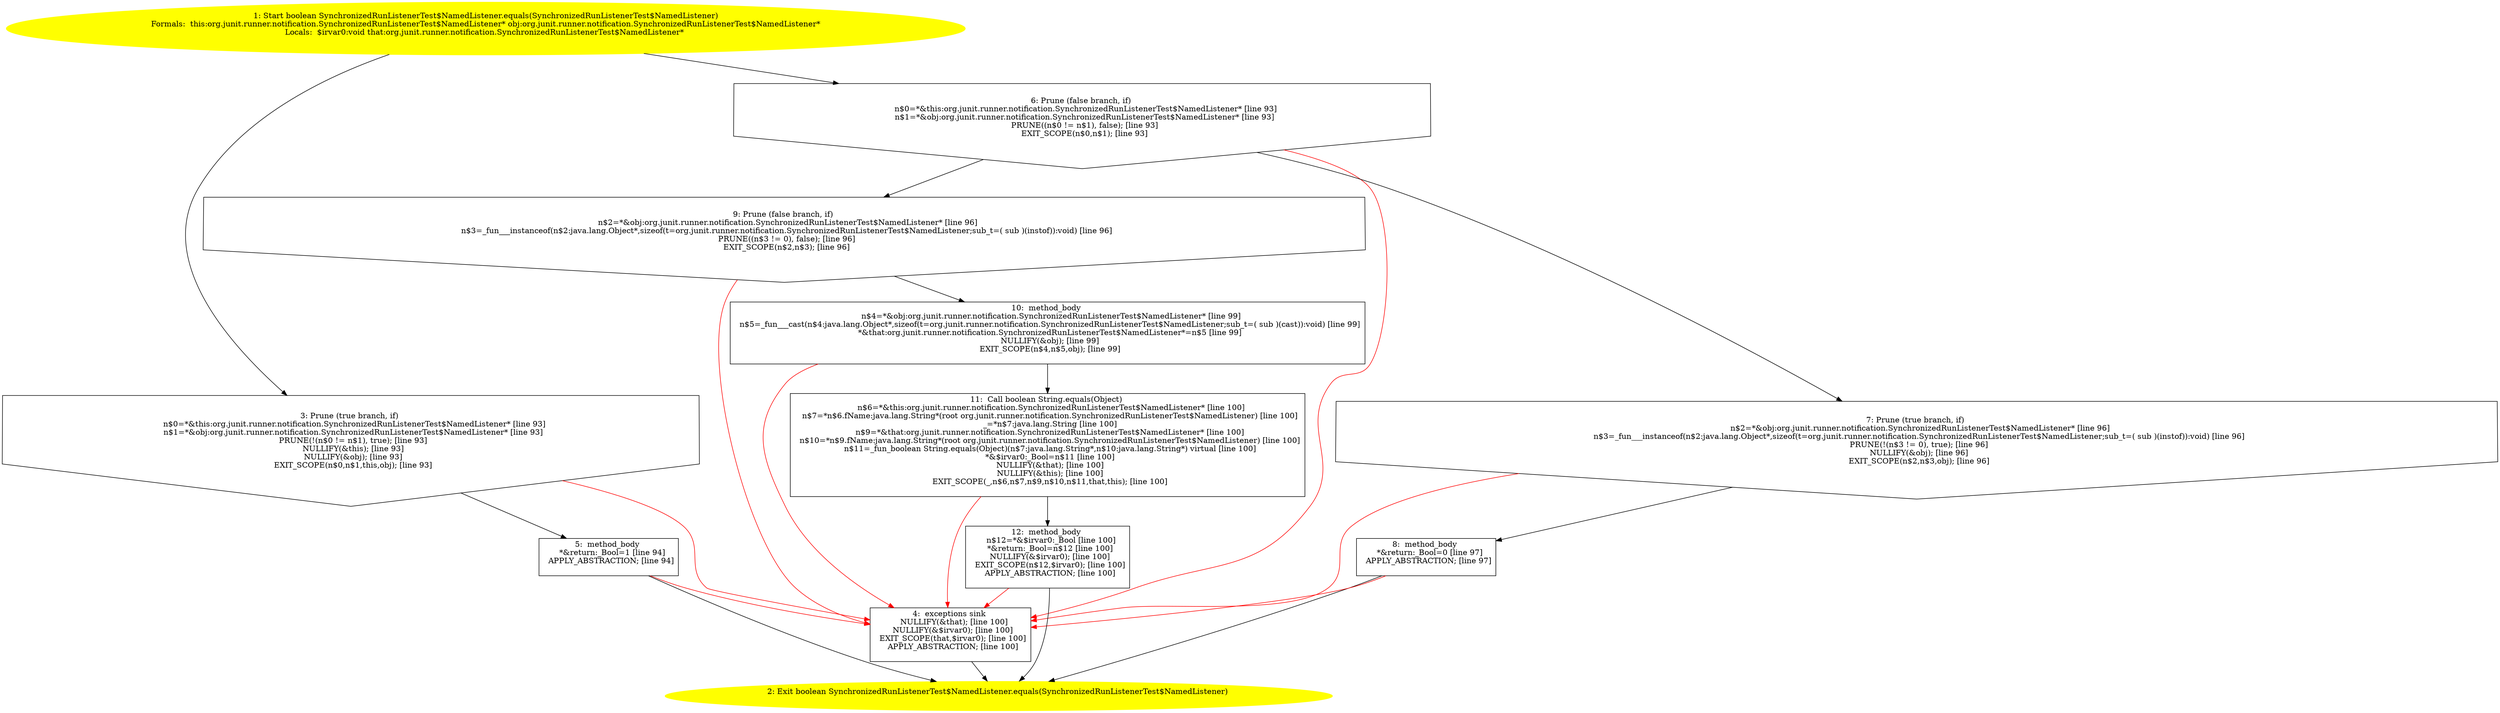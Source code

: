 /* @generated */
digraph cfg {
"org.junit.runner.notification.SynchronizedRunListenerTest$NamedListener.equals(org.junit.runner.noti.48994ad2f22b4a2b94c4d14fd5898877_1" [label="1: Start boolean SynchronizedRunListenerTest$NamedListener.equals(SynchronizedRunListenerTest$NamedListener)\nFormals:  this:org.junit.runner.notification.SynchronizedRunListenerTest$NamedListener* obj:org.junit.runner.notification.SynchronizedRunListenerTest$NamedListener*\nLocals:  $irvar0:void that:org.junit.runner.notification.SynchronizedRunListenerTest$NamedListener* \n  " color=yellow style=filled]
	

	 "org.junit.runner.notification.SynchronizedRunListenerTest$NamedListener.equals(org.junit.runner.noti.48994ad2f22b4a2b94c4d14fd5898877_1" -> "org.junit.runner.notification.SynchronizedRunListenerTest$NamedListener.equals(org.junit.runner.noti.48994ad2f22b4a2b94c4d14fd5898877_3" ;
	 "org.junit.runner.notification.SynchronizedRunListenerTest$NamedListener.equals(org.junit.runner.noti.48994ad2f22b4a2b94c4d14fd5898877_1" -> "org.junit.runner.notification.SynchronizedRunListenerTest$NamedListener.equals(org.junit.runner.noti.48994ad2f22b4a2b94c4d14fd5898877_6" ;
"org.junit.runner.notification.SynchronizedRunListenerTest$NamedListener.equals(org.junit.runner.noti.48994ad2f22b4a2b94c4d14fd5898877_2" [label="2: Exit boolean SynchronizedRunListenerTest$NamedListener.equals(SynchronizedRunListenerTest$NamedListener) \n  " color=yellow style=filled]
	

"org.junit.runner.notification.SynchronizedRunListenerTest$NamedListener.equals(org.junit.runner.noti.48994ad2f22b4a2b94c4d14fd5898877_3" [label="3: Prune (true branch, if) \n   n$0=*&this:org.junit.runner.notification.SynchronizedRunListenerTest$NamedListener* [line 93]\n  n$1=*&obj:org.junit.runner.notification.SynchronizedRunListenerTest$NamedListener* [line 93]\n  PRUNE(!(n$0 != n$1), true); [line 93]\n  NULLIFY(&this); [line 93]\n  NULLIFY(&obj); [line 93]\n  EXIT_SCOPE(n$0,n$1,this,obj); [line 93]\n " shape="invhouse"]
	

	 "org.junit.runner.notification.SynchronizedRunListenerTest$NamedListener.equals(org.junit.runner.noti.48994ad2f22b4a2b94c4d14fd5898877_3" -> "org.junit.runner.notification.SynchronizedRunListenerTest$NamedListener.equals(org.junit.runner.noti.48994ad2f22b4a2b94c4d14fd5898877_5" ;
	 "org.junit.runner.notification.SynchronizedRunListenerTest$NamedListener.equals(org.junit.runner.noti.48994ad2f22b4a2b94c4d14fd5898877_3" -> "org.junit.runner.notification.SynchronizedRunListenerTest$NamedListener.equals(org.junit.runner.noti.48994ad2f22b4a2b94c4d14fd5898877_4" [color="red" ];
"org.junit.runner.notification.SynchronizedRunListenerTest$NamedListener.equals(org.junit.runner.noti.48994ad2f22b4a2b94c4d14fd5898877_4" [label="4:  exceptions sink \n   NULLIFY(&that); [line 100]\n  NULLIFY(&$irvar0); [line 100]\n  EXIT_SCOPE(that,$irvar0); [line 100]\n  APPLY_ABSTRACTION; [line 100]\n " shape="box"]
	

	 "org.junit.runner.notification.SynchronizedRunListenerTest$NamedListener.equals(org.junit.runner.noti.48994ad2f22b4a2b94c4d14fd5898877_4" -> "org.junit.runner.notification.SynchronizedRunListenerTest$NamedListener.equals(org.junit.runner.noti.48994ad2f22b4a2b94c4d14fd5898877_2" ;
"org.junit.runner.notification.SynchronizedRunListenerTest$NamedListener.equals(org.junit.runner.noti.48994ad2f22b4a2b94c4d14fd5898877_5" [label="5:  method_body \n   *&return:_Bool=1 [line 94]\n  APPLY_ABSTRACTION; [line 94]\n " shape="box"]
	

	 "org.junit.runner.notification.SynchronizedRunListenerTest$NamedListener.equals(org.junit.runner.noti.48994ad2f22b4a2b94c4d14fd5898877_5" -> "org.junit.runner.notification.SynchronizedRunListenerTest$NamedListener.equals(org.junit.runner.noti.48994ad2f22b4a2b94c4d14fd5898877_2" ;
	 "org.junit.runner.notification.SynchronizedRunListenerTest$NamedListener.equals(org.junit.runner.noti.48994ad2f22b4a2b94c4d14fd5898877_5" -> "org.junit.runner.notification.SynchronizedRunListenerTest$NamedListener.equals(org.junit.runner.noti.48994ad2f22b4a2b94c4d14fd5898877_4" [color="red" ];
"org.junit.runner.notification.SynchronizedRunListenerTest$NamedListener.equals(org.junit.runner.noti.48994ad2f22b4a2b94c4d14fd5898877_6" [label="6: Prune (false branch, if) \n   n$0=*&this:org.junit.runner.notification.SynchronizedRunListenerTest$NamedListener* [line 93]\n  n$1=*&obj:org.junit.runner.notification.SynchronizedRunListenerTest$NamedListener* [line 93]\n  PRUNE((n$0 != n$1), false); [line 93]\n  EXIT_SCOPE(n$0,n$1); [line 93]\n " shape="invhouse"]
	

	 "org.junit.runner.notification.SynchronizedRunListenerTest$NamedListener.equals(org.junit.runner.noti.48994ad2f22b4a2b94c4d14fd5898877_6" -> "org.junit.runner.notification.SynchronizedRunListenerTest$NamedListener.equals(org.junit.runner.noti.48994ad2f22b4a2b94c4d14fd5898877_7" ;
	 "org.junit.runner.notification.SynchronizedRunListenerTest$NamedListener.equals(org.junit.runner.noti.48994ad2f22b4a2b94c4d14fd5898877_6" -> "org.junit.runner.notification.SynchronizedRunListenerTest$NamedListener.equals(org.junit.runner.noti.48994ad2f22b4a2b94c4d14fd5898877_9" ;
	 "org.junit.runner.notification.SynchronizedRunListenerTest$NamedListener.equals(org.junit.runner.noti.48994ad2f22b4a2b94c4d14fd5898877_6" -> "org.junit.runner.notification.SynchronizedRunListenerTest$NamedListener.equals(org.junit.runner.noti.48994ad2f22b4a2b94c4d14fd5898877_4" [color="red" ];
"org.junit.runner.notification.SynchronizedRunListenerTest$NamedListener.equals(org.junit.runner.noti.48994ad2f22b4a2b94c4d14fd5898877_7" [label="7: Prune (true branch, if) \n   n$2=*&obj:org.junit.runner.notification.SynchronizedRunListenerTest$NamedListener* [line 96]\n  n$3=_fun___instanceof(n$2:java.lang.Object*,sizeof(t=org.junit.runner.notification.SynchronizedRunListenerTest$NamedListener;sub_t=( sub )(instof)):void) [line 96]\n  PRUNE(!(n$3 != 0), true); [line 96]\n  NULLIFY(&obj); [line 96]\n  EXIT_SCOPE(n$2,n$3,obj); [line 96]\n " shape="invhouse"]
	

	 "org.junit.runner.notification.SynchronizedRunListenerTest$NamedListener.equals(org.junit.runner.noti.48994ad2f22b4a2b94c4d14fd5898877_7" -> "org.junit.runner.notification.SynchronizedRunListenerTest$NamedListener.equals(org.junit.runner.noti.48994ad2f22b4a2b94c4d14fd5898877_8" ;
	 "org.junit.runner.notification.SynchronizedRunListenerTest$NamedListener.equals(org.junit.runner.noti.48994ad2f22b4a2b94c4d14fd5898877_7" -> "org.junit.runner.notification.SynchronizedRunListenerTest$NamedListener.equals(org.junit.runner.noti.48994ad2f22b4a2b94c4d14fd5898877_4" [color="red" ];
"org.junit.runner.notification.SynchronizedRunListenerTest$NamedListener.equals(org.junit.runner.noti.48994ad2f22b4a2b94c4d14fd5898877_8" [label="8:  method_body \n   *&return:_Bool=0 [line 97]\n  APPLY_ABSTRACTION; [line 97]\n " shape="box"]
	

	 "org.junit.runner.notification.SynchronizedRunListenerTest$NamedListener.equals(org.junit.runner.noti.48994ad2f22b4a2b94c4d14fd5898877_8" -> "org.junit.runner.notification.SynchronizedRunListenerTest$NamedListener.equals(org.junit.runner.noti.48994ad2f22b4a2b94c4d14fd5898877_2" ;
	 "org.junit.runner.notification.SynchronizedRunListenerTest$NamedListener.equals(org.junit.runner.noti.48994ad2f22b4a2b94c4d14fd5898877_8" -> "org.junit.runner.notification.SynchronizedRunListenerTest$NamedListener.equals(org.junit.runner.noti.48994ad2f22b4a2b94c4d14fd5898877_4" [color="red" ];
"org.junit.runner.notification.SynchronizedRunListenerTest$NamedListener.equals(org.junit.runner.noti.48994ad2f22b4a2b94c4d14fd5898877_9" [label="9: Prune (false branch, if) \n   n$2=*&obj:org.junit.runner.notification.SynchronizedRunListenerTest$NamedListener* [line 96]\n  n$3=_fun___instanceof(n$2:java.lang.Object*,sizeof(t=org.junit.runner.notification.SynchronizedRunListenerTest$NamedListener;sub_t=( sub )(instof)):void) [line 96]\n  PRUNE((n$3 != 0), false); [line 96]\n  EXIT_SCOPE(n$2,n$3); [line 96]\n " shape="invhouse"]
	

	 "org.junit.runner.notification.SynchronizedRunListenerTest$NamedListener.equals(org.junit.runner.noti.48994ad2f22b4a2b94c4d14fd5898877_9" -> "org.junit.runner.notification.SynchronizedRunListenerTest$NamedListener.equals(org.junit.runner.noti.48994ad2f22b4a2b94c4d14fd5898877_10" ;
	 "org.junit.runner.notification.SynchronizedRunListenerTest$NamedListener.equals(org.junit.runner.noti.48994ad2f22b4a2b94c4d14fd5898877_9" -> "org.junit.runner.notification.SynchronizedRunListenerTest$NamedListener.equals(org.junit.runner.noti.48994ad2f22b4a2b94c4d14fd5898877_4" [color="red" ];
"org.junit.runner.notification.SynchronizedRunListenerTest$NamedListener.equals(org.junit.runner.noti.48994ad2f22b4a2b94c4d14fd5898877_10" [label="10:  method_body \n   n$4=*&obj:org.junit.runner.notification.SynchronizedRunListenerTest$NamedListener* [line 99]\n  n$5=_fun___cast(n$4:java.lang.Object*,sizeof(t=org.junit.runner.notification.SynchronizedRunListenerTest$NamedListener;sub_t=( sub )(cast)):void) [line 99]\n  *&that:org.junit.runner.notification.SynchronizedRunListenerTest$NamedListener*=n$5 [line 99]\n  NULLIFY(&obj); [line 99]\n  EXIT_SCOPE(n$4,n$5,obj); [line 99]\n " shape="box"]
	

	 "org.junit.runner.notification.SynchronizedRunListenerTest$NamedListener.equals(org.junit.runner.noti.48994ad2f22b4a2b94c4d14fd5898877_10" -> "org.junit.runner.notification.SynchronizedRunListenerTest$NamedListener.equals(org.junit.runner.noti.48994ad2f22b4a2b94c4d14fd5898877_11" ;
	 "org.junit.runner.notification.SynchronizedRunListenerTest$NamedListener.equals(org.junit.runner.noti.48994ad2f22b4a2b94c4d14fd5898877_10" -> "org.junit.runner.notification.SynchronizedRunListenerTest$NamedListener.equals(org.junit.runner.noti.48994ad2f22b4a2b94c4d14fd5898877_4" [color="red" ];
"org.junit.runner.notification.SynchronizedRunListenerTest$NamedListener.equals(org.junit.runner.noti.48994ad2f22b4a2b94c4d14fd5898877_11" [label="11:  Call boolean String.equals(Object) \n   n$6=*&this:org.junit.runner.notification.SynchronizedRunListenerTest$NamedListener* [line 100]\n  n$7=*n$6.fName:java.lang.String*(root org.junit.runner.notification.SynchronizedRunListenerTest$NamedListener) [line 100]\n  _=*n$7:java.lang.String [line 100]\n  n$9=*&that:org.junit.runner.notification.SynchronizedRunListenerTest$NamedListener* [line 100]\n  n$10=*n$9.fName:java.lang.String*(root org.junit.runner.notification.SynchronizedRunListenerTest$NamedListener) [line 100]\n  n$11=_fun_boolean String.equals(Object)(n$7:java.lang.String*,n$10:java.lang.String*) virtual [line 100]\n  *&$irvar0:_Bool=n$11 [line 100]\n  NULLIFY(&that); [line 100]\n  NULLIFY(&this); [line 100]\n  EXIT_SCOPE(_,n$6,n$7,n$9,n$10,n$11,that,this); [line 100]\n " shape="box"]
	

	 "org.junit.runner.notification.SynchronizedRunListenerTest$NamedListener.equals(org.junit.runner.noti.48994ad2f22b4a2b94c4d14fd5898877_11" -> "org.junit.runner.notification.SynchronizedRunListenerTest$NamedListener.equals(org.junit.runner.noti.48994ad2f22b4a2b94c4d14fd5898877_12" ;
	 "org.junit.runner.notification.SynchronizedRunListenerTest$NamedListener.equals(org.junit.runner.noti.48994ad2f22b4a2b94c4d14fd5898877_11" -> "org.junit.runner.notification.SynchronizedRunListenerTest$NamedListener.equals(org.junit.runner.noti.48994ad2f22b4a2b94c4d14fd5898877_4" [color="red" ];
"org.junit.runner.notification.SynchronizedRunListenerTest$NamedListener.equals(org.junit.runner.noti.48994ad2f22b4a2b94c4d14fd5898877_12" [label="12:  method_body \n   n$12=*&$irvar0:_Bool [line 100]\n  *&return:_Bool=n$12 [line 100]\n  NULLIFY(&$irvar0); [line 100]\n  EXIT_SCOPE(n$12,$irvar0); [line 100]\n  APPLY_ABSTRACTION; [line 100]\n " shape="box"]
	

	 "org.junit.runner.notification.SynchronizedRunListenerTest$NamedListener.equals(org.junit.runner.noti.48994ad2f22b4a2b94c4d14fd5898877_12" -> "org.junit.runner.notification.SynchronizedRunListenerTest$NamedListener.equals(org.junit.runner.noti.48994ad2f22b4a2b94c4d14fd5898877_2" ;
	 "org.junit.runner.notification.SynchronizedRunListenerTest$NamedListener.equals(org.junit.runner.noti.48994ad2f22b4a2b94c4d14fd5898877_12" -> "org.junit.runner.notification.SynchronizedRunListenerTest$NamedListener.equals(org.junit.runner.noti.48994ad2f22b4a2b94c4d14fd5898877_4" [color="red" ];
}
